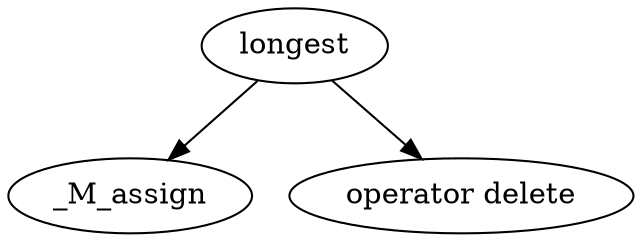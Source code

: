 digraph CallGraph {
    // Nodes
    _Z7longestSt6vectorINSt7__cxx1112basic_stringIcSt11char_traitsIcESaIcEEESaIS5_EE [label="longest"];
    _ZNSt7__cxx1112basic_stringIcSt11char_traitsIcESaIcEE9_M_assignERKS4_ [label="_M_assign"];
    _ZdlPv [label="operator delete"];

    // Edges
    _Z7longestSt6vectorINSt7__cxx1112basic_stringIcSt11char_traitsIcESaIcEEESaIS5_EE -> _ZNSt7__cxx1112basic_stringIcSt11char_traitsIcESaIcEE9_M_assignERKS4_;
    _Z7longestSt6vectorINSt7__cxx1112basic_stringIcSt11char_traitsIcESaIcEEESaIS5_EE -> _ZdlPv;
}